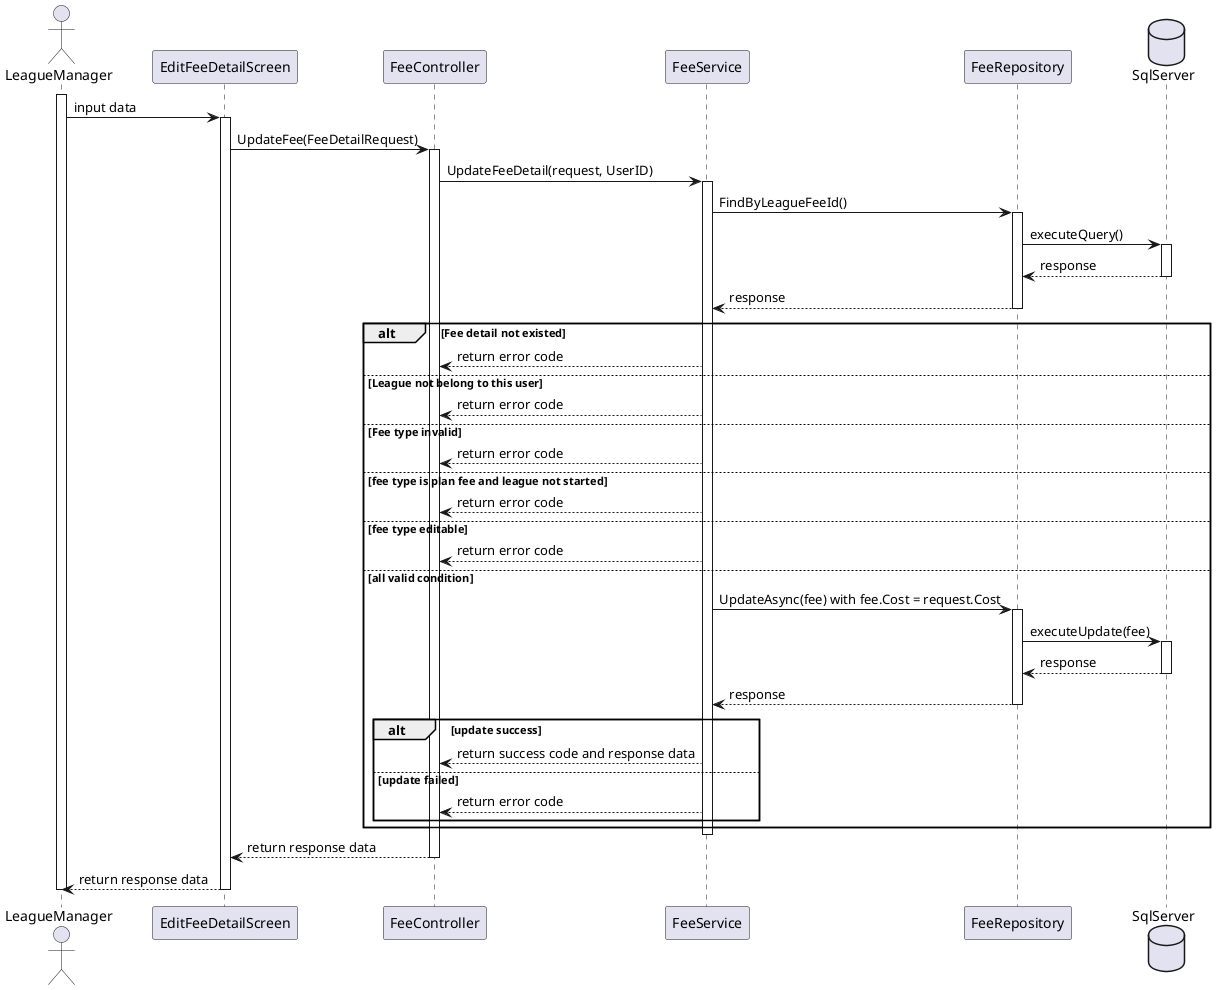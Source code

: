 @startuml Edit Fee Detail 
actor LeagueManager
participant EditFeeDetailScreen
participant FeeController
participant FeeService
participant FeeRepository
database SqlServer

activate LeagueManager
    LeagueManager -> EditFeeDetailScreen: input data
    activate EditFeeDetailScreen
        EditFeeDetailScreen -> FeeController: UpdateFee(FeeDetailRequest)
        activate FeeController
            FeeController -> FeeService: UpdateFeeDetail(request, UserID)
            activate FeeService
                FeeService -> FeeRepository: FindByLeagueFeeId()
                activate FeeRepository
                    FeeRepository -> SqlServer: executeQuery()
                    activate SqlServer
                        SqlServer --> FeeRepository: response
                    deactivate SqlServer  
                FeeRepository --> FeeService: response
                deactivate FeeRepository
                alt Fee detail not existed
                    FeeService --> FeeController: return error code
                else League not belong to this user
                    FeeService --> FeeController: return error code
                else Fee type invalid
                    FeeService --> FeeController: return error code
                else fee type is plan fee and league not started 
                    FeeService --> FeeController: return error code
                else fee type editable
                    FeeService --> FeeController: return error code
                else all valid condition
                    FeeService -> FeeRepository: UpdateAsync(fee) with fee.Cost = request.Cost
                    activate FeeRepository
                        FeeRepository -> SqlServer: executeUpdate(fee)
                        activate SqlServer
                            SqlServer --> FeeRepository:  response
                        deactivate SqlServer
                        FeeRepository --> FeeService: response
                    deactivate FeeRepository
                    alt update success 
                        FeeService --> FeeController: return success code and response data
                    else update failed 
                        FeeService --> FeeController: return error code
                    end 
                end
            deactivate FeeService
            FeeController --> EditFeeDetailScreen : return response data
        deactivate FeeController
        EditFeeDetailScreen --> LeagueManager: return response data
    deactivate EditFeeDetailScreen
deactivate LeagueManager
@enduml